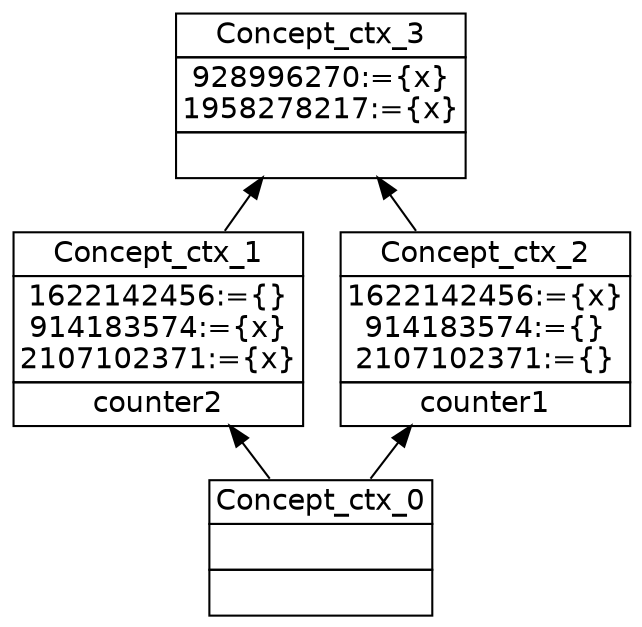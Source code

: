 digraph G { 
	rankdir=BT;
	margin=0;
	node [margin="0.03,0.03",fontname="DejaVu Sans"];
	ranksep=0.3;
	nodesep=0.2;
//graph[label="name:ctx,concept number:4,object number:2,attribute number:8"
0 [shape=none,label=<<table border="0" cellborder="1" cellspacing="0" port="p"><tr><td>Concept_ctx_3</td></tr><tr><td>928996270:={x}<br/>1958278217:={x}<br/></td></tr><tr><td><br/></td></tr></table>>];
1 [shape=none,label=<<table border="0" cellborder="1" cellspacing="0" port="p"><tr><td>Concept_ctx_1</td></tr><tr><td>1622142456:={}<br/>914183574:={x}<br/>2107102371:={x}<br/></td></tr><tr><td>counter2<br/></td></tr></table>>];
2 [shape=none,label=<<table border="0" cellborder="1" cellspacing="0" port="p"><tr><td>Concept_ctx_0</td></tr><tr><td><br/></td></tr><tr><td><br/></td></tr></table>>];
3 [shape=none,label=<<table border="0" cellborder="1" cellspacing="0" port="p"><tr><td>Concept_ctx_2</td></tr><tr><td>1622142456:={x}<br/>914183574:={}<br/>2107102371:={}<br/></td></tr><tr><td>counter1<br/></td></tr></table>>];
	3:p -> 0:p
	1:p -> 0:p
	2:p -> 1:p
	2:p -> 3:p
}
